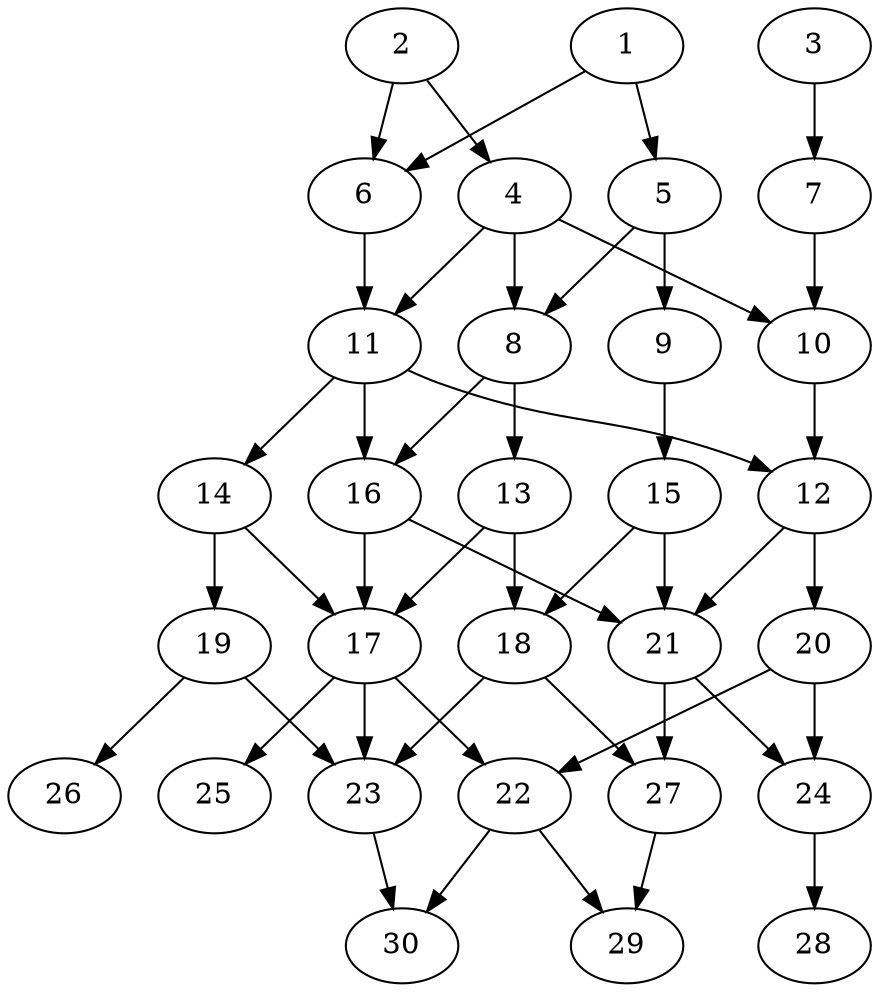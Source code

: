 // DAG automatically generated by daggen at Thu Oct  3 14:04:17 2019
// ./daggen --dot -n 30 --ccr 0.3 --fat 0.5 --regular 0.7 --density 0.5 --mindata 5242880 --maxdata 52428800 
digraph G {
  1 [size="28276053", alpha="0.03", expect_size="8482816"] 
  1 -> 5 [size ="8482816"]
  1 -> 6 [size ="8482816"]
  2 [size="173503147", alpha="0.10", expect_size="52050944"] 
  2 -> 4 [size ="52050944"]
  2 -> 6 [size ="52050944"]
  3 [size="53207040", alpha="0.16", expect_size="15962112"] 
  3 -> 7 [size ="15962112"]
  4 [size="94610773", alpha="0.06", expect_size="28383232"] 
  4 -> 8 [size ="28383232"]
  4 -> 10 [size ="28383232"]
  4 -> 11 [size ="28383232"]
  5 [size="132549973", alpha="0.01", expect_size="39764992"] 
  5 -> 8 [size ="39764992"]
  5 -> 9 [size ="39764992"]
  6 [size="121842347", alpha="0.03", expect_size="36552704"] 
  6 -> 11 [size ="36552704"]
  7 [size="116589227", alpha="0.00", expect_size="34976768"] 
  7 -> 10 [size ="34976768"]
  8 [size="165946027", alpha="0.13", expect_size="49783808"] 
  8 -> 13 [size ="49783808"]
  8 -> 16 [size ="49783808"]
  9 [size="167389867", alpha="0.19", expect_size="50216960"] 
  9 -> 15 [size ="50216960"]
  10 [size="112397653", alpha="0.16", expect_size="33719296"] 
  10 -> 12 [size ="33719296"]
  11 [size="134662827", alpha="0.16", expect_size="40398848"] 
  11 -> 12 [size ="40398848"]
  11 -> 14 [size ="40398848"]
  11 -> 16 [size ="40398848"]
  12 [size="160139947", alpha="0.07", expect_size="48041984"] 
  12 -> 20 [size ="48041984"]
  12 -> 21 [size ="48041984"]
  13 [size="81616213", alpha="0.06", expect_size="24484864"] 
  13 -> 17 [size ="24484864"]
  13 -> 18 [size ="24484864"]
  14 [size="46632960", alpha="0.01", expect_size="13989888"] 
  14 -> 17 [size ="13989888"]
  14 -> 19 [size ="13989888"]
  15 [size="93863253", alpha="0.10", expect_size="28158976"] 
  15 -> 18 [size ="28158976"]
  15 -> 21 [size ="28158976"]
  16 [size="98218667", alpha="0.04", expect_size="29465600"] 
  16 -> 17 [size ="29465600"]
  16 -> 21 [size ="29465600"]
  17 [size="119575893", alpha="0.04", expect_size="35872768"] 
  17 -> 22 [size ="35872768"]
  17 -> 23 [size ="35872768"]
  17 -> 25 [size ="35872768"]
  18 [size="121692160", alpha="0.15", expect_size="36507648"] 
  18 -> 23 [size ="36507648"]
  18 -> 27 [size ="36507648"]
  19 [size="64276480", alpha="0.10", expect_size="19282944"] 
  19 -> 23 [size ="19282944"]
  19 -> 26 [size ="19282944"]
  20 [size="55930880", alpha="0.01", expect_size="16779264"] 
  20 -> 22 [size ="16779264"]
  20 -> 24 [size ="16779264"]
  21 [size="26989227", alpha="0.14", expect_size="8096768"] 
  21 -> 24 [size ="8096768"]
  21 -> 27 [size ="8096768"]
  22 [size="155682133", alpha="0.06", expect_size="46704640"] 
  22 -> 29 [size ="46704640"]
  22 -> 30 [size ="46704640"]
  23 [size="56695467", alpha="0.03", expect_size="17008640"] 
  23 -> 30 [size ="17008640"]
  24 [size="100403200", alpha="0.10", expect_size="30120960"] 
  24 -> 28 [size ="30120960"]
  25 [size="107216213", alpha="0.12", expect_size="32164864"] 
  26 [size="31682560", alpha="0.06", expect_size="9504768"] 
  27 [size="64935253", alpha="0.14", expect_size="19480576"] 
  27 -> 29 [size ="19480576"]
  28 [size="97662293", alpha="0.20", expect_size="29298688"] 
  29 [size="54667947", alpha="0.05", expect_size="16400384"] 
  30 [size="133621760", alpha="0.02", expect_size="40086528"] 
}
